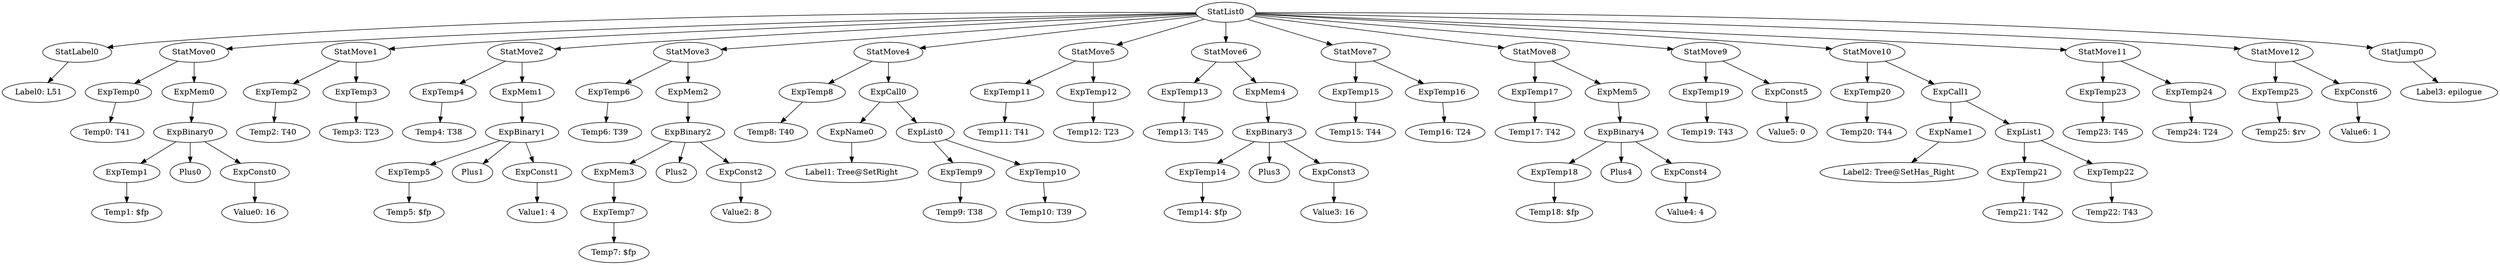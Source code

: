 digraph {
	ordering = out;
	ExpTemp25 -> "Temp25: $rv";
	ExpTemp24 -> "Temp24: T24";
	StatMove11 -> ExpTemp23;
	StatMove11 -> ExpTemp24;
	StatJump0 -> "Label3: epilogue";
	ExpCall1 -> ExpName1;
	ExpCall1 -> ExpList1;
	StatMove10 -> ExpTemp20;
	StatMove10 -> ExpCall1;
	ExpTemp20 -> "Temp20: T44";
	StatMove9 -> ExpTemp19;
	StatMove9 -> ExpConst5;
	ExpConst4 -> "Value4: 4";
	ExpTemp4 -> "Temp4: T38";
	ExpTemp22 -> "Temp22: T43";
	StatMove3 -> ExpTemp6;
	StatMove3 -> ExpMem2;
	ExpTemp11 -> "Temp11: T41";
	ExpTemp5 -> "Temp5: $fp";
	ExpTemp1 -> "Temp1: $fp";
	ExpTemp14 -> "Temp14: $fp";
	ExpTemp3 -> "Temp3: T23";
	ExpTemp23 -> "Temp23: T45";
	ExpBinary0 -> ExpTemp1;
	ExpBinary0 -> Plus0;
	ExpBinary0 -> ExpConst0;
	ExpMem4 -> ExpBinary3;
	ExpTemp7 -> "Temp7: $fp";
	ExpTemp0 -> "Temp0: T41";
	StatList0 -> StatLabel0;
	StatList0 -> StatMove0;
	StatList0 -> StatMove1;
	StatList0 -> StatMove2;
	StatList0 -> StatMove3;
	StatList0 -> StatMove4;
	StatList0 -> StatMove5;
	StatList0 -> StatMove6;
	StatList0 -> StatMove7;
	StatList0 -> StatMove8;
	StatList0 -> StatMove9;
	StatList0 -> StatMove10;
	StatList0 -> StatMove11;
	StatList0 -> StatMove12;
	StatList0 -> StatJump0;
	ExpMem5 -> ExpBinary4;
	ExpBinary2 -> ExpMem3;
	ExpBinary2 -> Plus2;
	ExpBinary2 -> ExpConst2;
	StatLabel0 -> "Label0: L51";
	ExpConst6 -> "Value6: 1";
	ExpMem1 -> ExpBinary1;
	ExpBinary4 -> ExpTemp18;
	ExpBinary4 -> Plus4;
	ExpBinary4 -> ExpConst4;
	ExpConst0 -> "Value0: 16";
	ExpTemp19 -> "Temp19: T43";
	StatMove2 -> ExpTemp4;
	StatMove2 -> ExpMem1;
	ExpTemp2 -> "Temp2: T40";
	ExpTemp10 -> "Temp10: T39";
	ExpMem3 -> ExpTemp7;
	ExpList1 -> ExpTemp21;
	ExpList1 -> ExpTemp22;
	ExpBinary1 -> ExpTemp5;
	ExpBinary1 -> Plus1;
	ExpBinary1 -> ExpConst1;
	ExpMem0 -> ExpBinary0;
	StatMove4 -> ExpTemp8;
	StatMove4 -> ExpCall0;
	StatMove7 -> ExpTemp15;
	StatMove7 -> ExpTemp16;
	ExpConst1 -> "Value1: 4";
	ExpConst5 -> "Value5: 0";
	StatMove5 -> ExpTemp11;
	StatMove5 -> ExpTemp12;
	StatMove1 -> ExpTemp2;
	StatMove1 -> ExpTemp3;
	ExpTemp18 -> "Temp18: $fp";
	ExpTemp8 -> "Temp8: T40";
	ExpTemp12 -> "Temp12: T23";
	ExpMem2 -> ExpBinary2;
	ExpCall0 -> ExpName0;
	ExpCall0 -> ExpList0;
	ExpTemp21 -> "Temp21: T42";
	ExpTemp17 -> "Temp17: T42";
	ExpName0 -> "Label1: Tree@SetRight";
	ExpTemp9 -> "Temp9: T38";
	ExpList0 -> ExpTemp9;
	ExpList0 -> ExpTemp10;
	ExpName1 -> "Label2: Tree@SetHas_Right";
	ExpTemp15 -> "Temp15: T44";
	ExpTemp13 -> "Temp13: T45";
	ExpTemp16 -> "Temp16: T24";
	ExpTemp6 -> "Temp6: T39";
	StatMove6 -> ExpTemp13;
	StatMove6 -> ExpMem4;
	StatMove12 -> ExpTemp25;
	StatMove12 -> ExpConst6;
	ExpConst2 -> "Value2: 8";
	ExpBinary3 -> ExpTemp14;
	ExpBinary3 -> Plus3;
	ExpBinary3 -> ExpConst3;
	ExpConst3 -> "Value3: 16";
	StatMove0 -> ExpTemp0;
	StatMove0 -> ExpMem0;
	StatMove8 -> ExpTemp17;
	StatMove8 -> ExpMem5;
}

